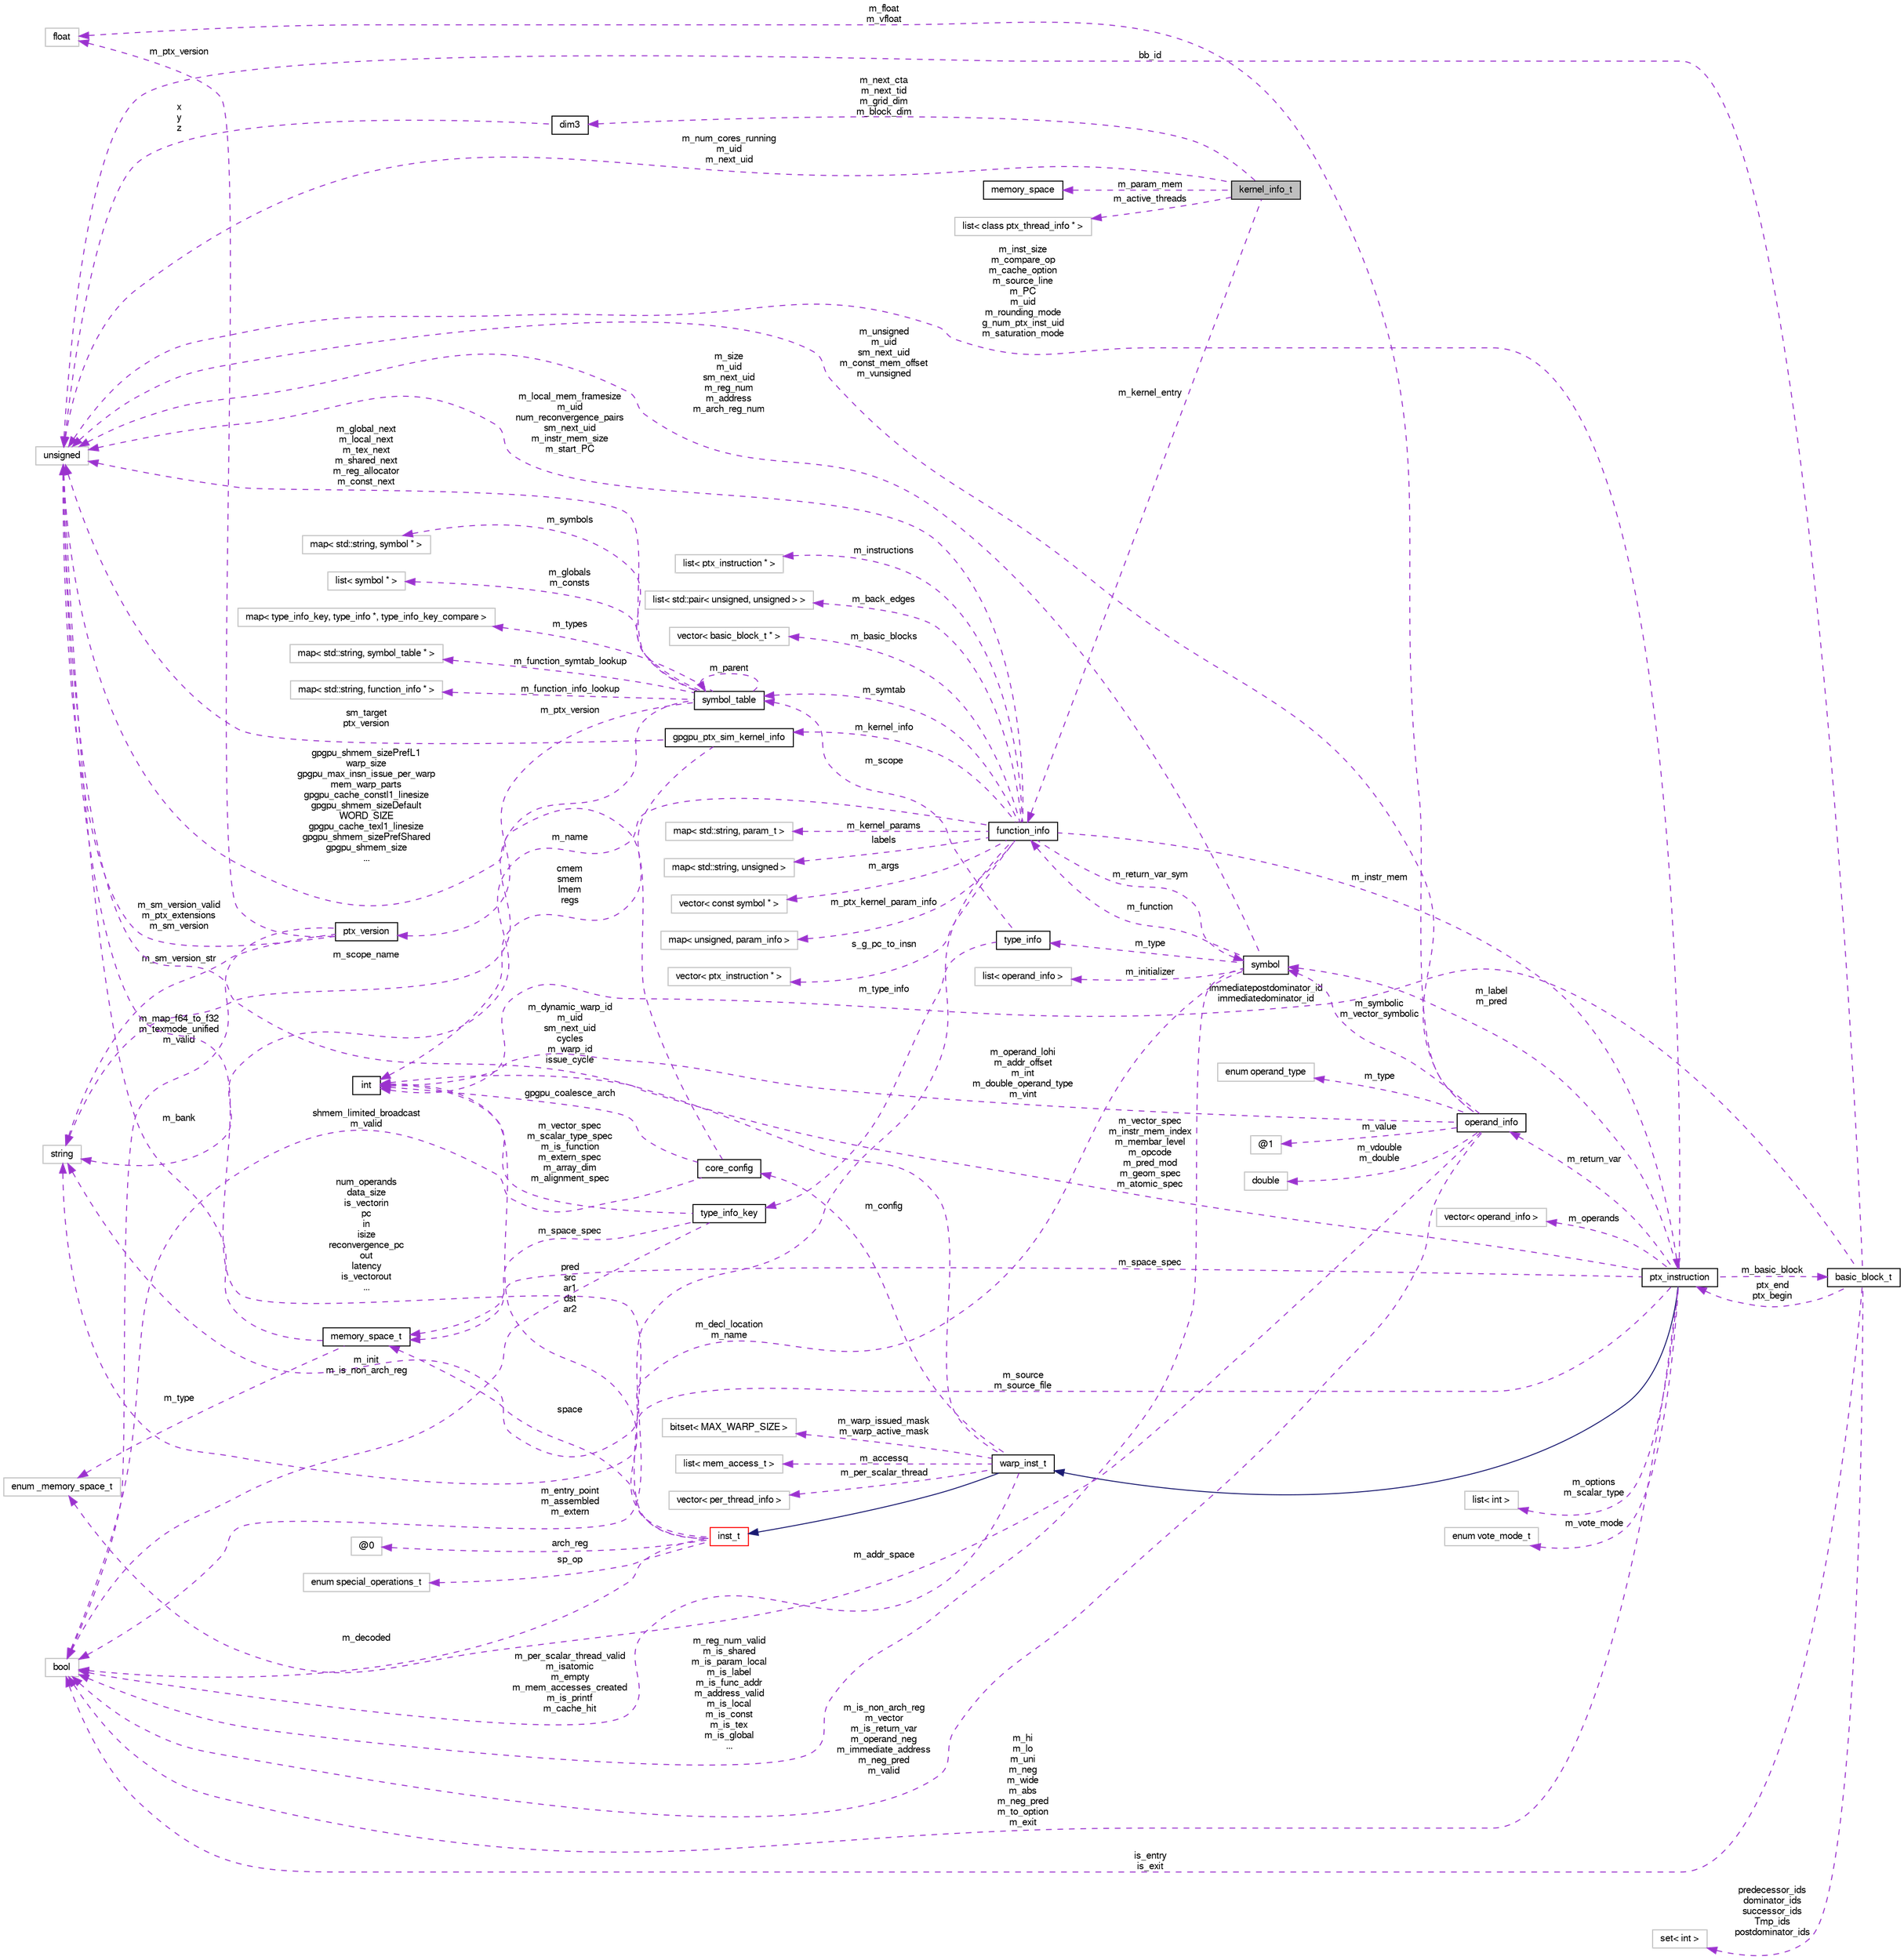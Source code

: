 digraph G
{
  bgcolor="transparent";
  edge [fontname="FreeSans",fontsize="10",labelfontname="FreeSans",labelfontsize="10"];
  node [fontname="FreeSans",fontsize="10",shape=record];
  rankdir=LR;
  Node1 [label="kernel_info_t",height=0.2,width=0.4,color="black", fillcolor="grey75", style="filled" fontcolor="black"];
  Node2 -> Node1 [dir=back,color="darkorchid3",fontsize="10",style="dashed",label="m_active_threads",fontname="FreeSans"];
  Node2 [label="list\< class ptx_thread_info * \>",height=0.2,width=0.4,color="grey75"];
  Node3 -> Node1 [dir=back,color="darkorchid3",fontsize="10",style="dashed",label="m_kernel_entry",fontname="FreeSans"];
  Node3 [label="function_info",height=0.2,width=0.4,color="black",URL="$classfunction__info.html"];
  Node4 -> Node3 [dir=back,color="darkorchid3",fontsize="10",style="dashed",label="m_symtab",fontname="FreeSans"];
  Node4 [label="symbol_table",height=0.2,width=0.4,color="black",URL="$classsymbol__table.html"];
  Node5 -> Node4 [dir=back,color="darkorchid3",fontsize="10",style="dashed",label="m_symbols",fontname="FreeSans"];
  Node5 [label="map\< std::string, symbol * \>",height=0.2,width=0.4,color="grey75"];
  Node4 -> Node4 [dir=back,color="darkorchid3",fontsize="10",style="dashed",label="m_parent",fontname="FreeSans"];
  Node6 -> Node4 [dir=back,color="darkorchid3",fontsize="10",style="dashed",label="m_globals\nm_consts",fontname="FreeSans"];
  Node6 [label="list\< symbol * \>",height=0.2,width=0.4,color="grey75"];
  Node7 -> Node4 [dir=back,color="darkorchid3",fontsize="10",style="dashed",label="m_types",fontname="FreeSans"];
  Node7 [label="map\< type_info_key, type_info *, type_info_key_compare \>",height=0.2,width=0.4,color="grey75"];
  Node8 -> Node4 [dir=back,color="darkorchid3",fontsize="10",style="dashed",label="m_ptx_version",fontname="FreeSans"];
  Node8 [label="ptx_version",height=0.2,width=0.4,color="black",URL="$classptx__version.html"];
  Node9 -> Node8 [dir=back,color="darkorchid3",fontsize="10",style="dashed",label="m_ptx_version",fontname="FreeSans"];
  Node9 [label="float",height=0.2,width=0.4,color="grey75"];
  Node10 -> Node8 [dir=back,color="darkorchid3",fontsize="10",style="dashed",label="m_sm_version_str",fontname="FreeSans"];
  Node10 [label="string",height=0.2,width=0.4,color="grey75"];
  Node11 -> Node8 [dir=back,color="darkorchid3",fontsize="10",style="dashed",label="m_map_f64_to_f32\nm_texmode_unified\nm_valid",fontname="FreeSans"];
  Node11 [label="bool",height=0.2,width=0.4,color="grey75"];
  Node12 -> Node8 [dir=back,color="darkorchid3",fontsize="10",style="dashed",label="m_sm_version_valid\nm_ptx_extensions\nm_sm_version",fontname="FreeSans"];
  Node12 [label="unsigned",height=0.2,width=0.4,color="grey75"];
  Node10 -> Node4 [dir=back,color="darkorchid3",fontsize="10",style="dashed",label="m_scope_name",fontname="FreeSans"];
  Node13 -> Node4 [dir=back,color="darkorchid3",fontsize="10",style="dashed",label="m_function_symtab_lookup",fontname="FreeSans"];
  Node13 [label="map\< std::string, symbol_table * \>",height=0.2,width=0.4,color="grey75"];
  Node14 -> Node4 [dir=back,color="darkorchid3",fontsize="10",style="dashed",label="m_function_info_lookup",fontname="FreeSans"];
  Node14 [label="map\< std::string, function_info * \>",height=0.2,width=0.4,color="grey75"];
  Node12 -> Node4 [dir=back,color="darkorchid3",fontsize="10",style="dashed",label="m_global_next\nm_local_next\nm_tex_next\nm_shared_next\nm_reg_allocator\nm_const_next",fontname="FreeSans"];
  Node15 -> Node3 [dir=back,color="darkorchid3",fontsize="10",style="dashed",label="m_kernel_params",fontname="FreeSans"];
  Node15 [label="map\< std::string, param_t \>",height=0.2,width=0.4,color="grey75"];
  Node16 -> Node3 [dir=back,color="darkorchid3",fontsize="10",style="dashed",label="labels",fontname="FreeSans"];
  Node16 [label="map\< std::string, unsigned \>",height=0.2,width=0.4,color="grey75"];
  Node17 -> Node3 [dir=back,color="darkorchid3",fontsize="10",style="dashed",label="m_args",fontname="FreeSans"];
  Node17 [label="vector\< const symbol * \>",height=0.2,width=0.4,color="grey75"];
  Node18 -> Node3 [dir=back,color="darkorchid3",fontsize="10",style="dashed",label="m_ptx_kernel_param_info",fontname="FreeSans"];
  Node18 [label="map\< unsigned, param_info \>",height=0.2,width=0.4,color="grey75"];
  Node19 -> Node3 [dir=back,color="darkorchid3",fontsize="10",style="dashed",label="s_g_pc_to_insn",fontname="FreeSans"];
  Node19 [label="vector\< ptx_instruction * \>",height=0.2,width=0.4,color="grey75"];
  Node20 -> Node3 [dir=back,color="darkorchid3",fontsize="10",style="dashed",label="m_instructions",fontname="FreeSans"];
  Node20 [label="list\< ptx_instruction * \>",height=0.2,width=0.4,color="grey75"];
  Node21 -> Node3 [dir=back,color="darkorchid3",fontsize="10",style="dashed",label="m_instr_mem",fontname="FreeSans"];
  Node21 [label="ptx_instruction",height=0.2,width=0.4,color="black",URL="$classptx__instruction.html"];
  Node22 -> Node21 [dir=back,color="midnightblue",fontsize="10",style="solid",fontname="FreeSans"];
  Node22 [label="warp_inst_t",height=0.2,width=0.4,color="black",URL="$classwarp__inst__t.html"];
  Node23 -> Node22 [dir=back,color="midnightblue",fontsize="10",style="solid",fontname="FreeSans"];
  Node23 [label="inst_t",height=0.2,width=0.4,color="red",URL="$classinst__t.html"];
  Node24 -> Node23 [dir=back,color="darkorchid3",fontsize="10",style="dashed",label="arch_reg",fontname="FreeSans"];
  Node24 [label="@0",height=0.2,width=0.4,color="grey75"];
  Node25 -> Node23 [dir=back,color="darkorchid3",fontsize="10",style="dashed",label="sp_op",fontname="FreeSans"];
  Node25 [label="enum special_operations_t",height=0.2,width=0.4,color="grey75"];
  Node26 -> Node23 [dir=back,color="darkorchid3",fontsize="10",style="dashed",label="space",fontname="FreeSans"];
  Node26 [label="memory_space_t",height=0.2,width=0.4,color="black",URL="$classmemory__space__t.html"];
  Node27 -> Node26 [dir=back,color="darkorchid3",fontsize="10",style="dashed",label="m_type",fontname="FreeSans"];
  Node27 [label="enum _memory_space_t",height=0.2,width=0.4,color="grey75"];
  Node12 -> Node26 [dir=back,color="darkorchid3",fontsize="10",style="dashed",label="m_bank",fontname="FreeSans"];
  Node28 -> Node23 [dir=back,color="darkorchid3",fontsize="10",style="dashed",label="pred\nsrc\nar1\ndst\nar2",fontname="FreeSans"];
  Node28 [label="int",height=0.2,width=0.4,color="black",URL="$classint.html"];
  Node11 -> Node23 [dir=back,color="darkorchid3",fontsize="10",style="dashed",label="m_decoded",fontname="FreeSans"];
  Node12 -> Node23 [dir=back,color="darkorchid3",fontsize="10",style="dashed",label="num_operands\ndata_size\nis_vectorin\npc\nin\nisize\nreconvergence_pc\nout\nlatency\nis_vectorout\n...",fontname="FreeSans"];
  Node29 -> Node22 [dir=back,color="darkorchid3",fontsize="10",style="dashed",label="m_warp_issued_mask\nm_warp_active_mask",fontname="FreeSans"];
  Node29 [label="bitset\< MAX_WARP_SIZE \>",height=0.2,width=0.4,color="grey75"];
  Node30 -> Node22 [dir=back,color="darkorchid3",fontsize="10",style="dashed",label="m_accessq",fontname="FreeSans"];
  Node30 [label="list\< mem_access_t \>",height=0.2,width=0.4,color="grey75"];
  Node31 -> Node22 [dir=back,color="darkorchid3",fontsize="10",style="dashed",label="m_config",fontname="FreeSans"];
  Node31 [label="core_config",height=0.2,width=0.4,color="black",URL="$structcore__config.html"];
  Node28 -> Node31 [dir=back,color="darkorchid3",fontsize="10",style="dashed",label="gpgpu_coalesce_arch",fontname="FreeSans"];
  Node11 -> Node31 [dir=back,color="darkorchid3",fontsize="10",style="dashed",label="shmem_limited_broadcast\nm_valid",fontname="FreeSans"];
  Node12 -> Node31 [dir=back,color="darkorchid3",fontsize="10",style="dashed",label="gpgpu_shmem_sizePrefL1\nwarp_size\ngpgpu_max_insn_issue_per_warp\nmem_warp_parts\ngpgpu_cache_constl1_linesize\ngpgpu_shmem_sizeDefault\nWORD_SIZE\ngpgpu_cache_texl1_linesize\ngpgpu_shmem_sizePrefShared\ngpgpu_shmem_size\n...",fontname="FreeSans"];
  Node11 -> Node22 [dir=back,color="darkorchid3",fontsize="10",style="dashed",label="m_per_scalar_thread_valid\nm_isatomic\nm_empty\nm_mem_accesses_created\nm_is_printf\nm_cache_hit",fontname="FreeSans"];
  Node32 -> Node22 [dir=back,color="darkorchid3",fontsize="10",style="dashed",label="m_per_scalar_thread",fontname="FreeSans"];
  Node32 [label="vector\< per_thread_info \>",height=0.2,width=0.4,color="grey75"];
  Node12 -> Node22 [dir=back,color="darkorchid3",fontsize="10",style="dashed",label="m_dynamic_warp_id\nm_uid\nsm_next_uid\ncycles\nm_warp_id\nissue_cycle",fontname="FreeSans"];
  Node33 -> Node21 [dir=back,color="darkorchid3",fontsize="10",style="dashed",label="m_basic_block",fontname="FreeSans"];
  Node33 [label="basic_block_t",height=0.2,width=0.4,color="black",URL="$structbasic__block__t.html"];
  Node34 -> Node33 [dir=back,color="darkorchid3",fontsize="10",style="dashed",label="predecessor_ids\ndominator_ids\nsuccessor_ids\nTmp_ids\npostdominator_ids",fontname="FreeSans"];
  Node34 [label="set\< int \>",height=0.2,width=0.4,color="grey75"];
  Node21 -> Node33 [dir=back,color="darkorchid3",fontsize="10",style="dashed",label="ptx_end\nptx_begin",fontname="FreeSans"];
  Node28 -> Node33 [dir=back,color="darkorchid3",fontsize="10",style="dashed",label="immediatepostdominator_id\nimmediatedominator_id",fontname="FreeSans"];
  Node11 -> Node33 [dir=back,color="darkorchid3",fontsize="10",style="dashed",label="is_entry\nis_exit",fontname="FreeSans"];
  Node12 -> Node33 [dir=back,color="darkorchid3",fontsize="10",style="dashed",label="bb_id",fontname="FreeSans"];
  Node35 -> Node21 [dir=back,color="darkorchid3",fontsize="10",style="dashed",label="m_options\nm_scalar_type",fontname="FreeSans"];
  Node35 [label="list\< int \>",height=0.2,width=0.4,color="grey75"];
  Node26 -> Node21 [dir=back,color="darkorchid3",fontsize="10",style="dashed",label="m_space_spec",fontname="FreeSans"];
  Node36 -> Node21 [dir=back,color="darkorchid3",fontsize="10",style="dashed",label="m_vote_mode",fontname="FreeSans"];
  Node36 [label="enum vote_mode_t",height=0.2,width=0.4,color="grey75"];
  Node37 -> Node21 [dir=back,color="darkorchid3",fontsize="10",style="dashed",label="m_return_var",fontname="FreeSans"];
  Node37 [label="operand_info",height=0.2,width=0.4,color="black",URL="$classoperand__info.html"];
  Node38 -> Node37 [dir=back,color="darkorchid3",fontsize="10",style="dashed",label="m_value",fontname="FreeSans"];
  Node38 [label="@1",height=0.2,width=0.4,color="grey75"];
  Node39 -> Node37 [dir=back,color="darkorchid3",fontsize="10",style="dashed",label="m_vdouble\nm_double",fontname="FreeSans"];
  Node39 [label="double",height=0.2,width=0.4,color="grey75"];
  Node9 -> Node37 [dir=back,color="darkorchid3",fontsize="10",style="dashed",label="m_float\nm_vfloat",fontname="FreeSans"];
  Node27 -> Node37 [dir=back,color="darkorchid3",fontsize="10",style="dashed",label="m_addr_space",fontname="FreeSans"];
  Node40 -> Node37 [dir=back,color="darkorchid3",fontsize="10",style="dashed",label="m_symbolic\nm_vector_symbolic",fontname="FreeSans"];
  Node40 [label="symbol",height=0.2,width=0.4,color="black",URL="$classsymbol.html"];
  Node41 -> Node40 [dir=back,color="darkorchid3",fontsize="10",style="dashed",label="m_type",fontname="FreeSans"];
  Node41 [label="type_info",height=0.2,width=0.4,color="black",URL="$classtype__info.html"];
  Node4 -> Node41 [dir=back,color="darkorchid3",fontsize="10",style="dashed",label="m_scope",fontname="FreeSans"];
  Node42 -> Node41 [dir=back,color="darkorchid3",fontsize="10",style="dashed",label="m_type_info",fontname="FreeSans"];
  Node42 [label="type_info_key",height=0.2,width=0.4,color="black",URL="$classtype__info__key.html"];
  Node26 -> Node42 [dir=back,color="darkorchid3",fontsize="10",style="dashed",label="m_space_spec",fontname="FreeSans"];
  Node28 -> Node42 [dir=back,color="darkorchid3",fontsize="10",style="dashed",label="m_vector_spec\nm_scalar_type_spec\nm_is_function\nm_extern_spec\nm_array_dim\nm_alignment_spec",fontname="FreeSans"];
  Node11 -> Node42 [dir=back,color="darkorchid3",fontsize="10",style="dashed",label="m_init\nm_is_non_arch_reg",fontname="FreeSans"];
  Node11 -> Node40 [dir=back,color="darkorchid3",fontsize="10",style="dashed",label="m_reg_num_valid\nm_is_shared\nm_is_param_local\nm_is_label\nm_is_func_addr\nm_address_valid\nm_is_local\nm_is_const\nm_is_tex\nm_is_global\n...",fontname="FreeSans"];
  Node10 -> Node40 [dir=back,color="darkorchid3",fontsize="10",style="dashed",label="m_decl_location\nm_name",fontname="FreeSans"];
  Node3 -> Node40 [dir=back,color="darkorchid3",fontsize="10",style="dashed",label="m_function",fontname="FreeSans"];
  Node43 -> Node40 [dir=back,color="darkorchid3",fontsize="10",style="dashed",label="m_initializer",fontname="FreeSans"];
  Node43 [label="list\< operand_info \>",height=0.2,width=0.4,color="grey75"];
  Node12 -> Node40 [dir=back,color="darkorchid3",fontsize="10",style="dashed",label="m_size\nm_uid\nsm_next_uid\nm_reg_num\nm_address\nm_arch_reg_num",fontname="FreeSans"];
  Node28 -> Node37 [dir=back,color="darkorchid3",fontsize="10",style="dashed",label="m_operand_lohi\nm_addr_offset\nm_int\nm_double_operand_type\nm_vint",fontname="FreeSans"];
  Node11 -> Node37 [dir=back,color="darkorchid3",fontsize="10",style="dashed",label="m_is_non_arch_reg\nm_vector\nm_is_return_var\nm_operand_neg\nm_immediate_address\nm_neg_pred\nm_valid",fontname="FreeSans"];
  Node44 -> Node37 [dir=back,color="darkorchid3",fontsize="10",style="dashed",label="m_type",fontname="FreeSans"];
  Node44 [label="enum operand_type",height=0.2,width=0.4,color="grey75"];
  Node12 -> Node37 [dir=back,color="darkorchid3",fontsize="10",style="dashed",label="m_unsigned\nm_uid\nsm_next_uid\nm_const_mem_offset\nm_vunsigned",fontname="FreeSans"];
  Node28 -> Node21 [dir=back,color="darkorchid3",fontsize="10",style="dashed",label="m_vector_spec\nm_instr_mem_index\nm_membar_level\nm_opcode\nm_pred_mod\nm_geom_spec\nm_atomic_spec",fontname="FreeSans"];
  Node40 -> Node21 [dir=back,color="darkorchid3",fontsize="10",style="dashed",label="m_label\nm_pred",fontname="FreeSans"];
  Node11 -> Node21 [dir=back,color="darkorchid3",fontsize="10",style="dashed",label="m_hi\nm_lo\nm_uni\nm_neg\nm_wide\nm_abs\nm_neg_pred\nm_to_option\nm_exit",fontname="FreeSans"];
  Node10 -> Node21 [dir=back,color="darkorchid3",fontsize="10",style="dashed",label="m_source\nm_source_file",fontname="FreeSans"];
  Node12 -> Node21 [dir=back,color="darkorchid3",fontsize="10",style="dashed",label="m_inst_size\nm_compare_op\nm_cache_option\nm_source_line\nm_PC\nm_uid\nm_rounding_mode\ng_num_ptx_inst_uid\nm_saturation_mode",fontname="FreeSans"];
  Node45 -> Node21 [dir=back,color="darkorchid3",fontsize="10",style="dashed",label="m_operands",fontname="FreeSans"];
  Node45 [label="vector\< operand_info \>",height=0.2,width=0.4,color="grey75"];
  Node40 -> Node3 [dir=back,color="darkorchid3",fontsize="10",style="dashed",label="m_return_var_sym",fontname="FreeSans"];
  Node10 -> Node3 [dir=back,color="darkorchid3",fontsize="10",style="dashed",label="m_name",fontname="FreeSans"];
  Node11 -> Node3 [dir=back,color="darkorchid3",fontsize="10",style="dashed",label="m_entry_point\nm_assembled\nm_extern",fontname="FreeSans"];
  Node46 -> Node3 [dir=back,color="darkorchid3",fontsize="10",style="dashed",label="m_kernel_info",fontname="FreeSans"];
  Node46 [label="gpgpu_ptx_sim_kernel_info",height=0.2,width=0.4,color="black",URL="$structgpgpu__ptx__sim__kernel__info.html"];
  Node28 -> Node46 [dir=back,color="darkorchid3",fontsize="10",style="dashed",label="cmem\nsmem\nlmem\nregs",fontname="FreeSans"];
  Node12 -> Node46 [dir=back,color="darkorchid3",fontsize="10",style="dashed",label="sm_target\nptx_version",fontname="FreeSans"];
  Node47 -> Node3 [dir=back,color="darkorchid3",fontsize="10",style="dashed",label="m_back_edges",fontname="FreeSans"];
  Node47 [label="list\< std::pair\< unsigned, unsigned \> \>",height=0.2,width=0.4,color="grey75"];
  Node12 -> Node3 [dir=back,color="darkorchid3",fontsize="10",style="dashed",label="m_local_mem_framesize\nm_uid\nnum_reconvergence_pairs\nsm_next_uid\nm_instr_mem_size\nm_start_PC",fontname="FreeSans"];
  Node48 -> Node3 [dir=back,color="darkorchid3",fontsize="10",style="dashed",label="m_basic_blocks",fontname="FreeSans"];
  Node48 [label="vector\< basic_block_t * \>",height=0.2,width=0.4,color="grey75"];
  Node12 -> Node1 [dir=back,color="darkorchid3",fontsize="10",style="dashed",label="m_num_cores_running\nm_uid\nm_next_uid",fontname="FreeSans"];
  Node49 -> Node1 [dir=back,color="darkorchid3",fontsize="10",style="dashed",label="m_param_mem",fontname="FreeSans"];
  Node49 [label="memory_space",height=0.2,width=0.4,color="black",URL="$classmemory__space.html"];
  Node50 -> Node1 [dir=back,color="darkorchid3",fontsize="10",style="dashed",label="m_next_cta\nm_next_tid\nm_grid_dim\nm_block_dim",fontname="FreeSans"];
  Node50 [label="dim3",height=0.2,width=0.4,color="black",URL="$structdim3.html"];
  Node12 -> Node50 [dir=back,color="darkorchid3",fontsize="10",style="dashed",label="x\ny\nz",fontname="FreeSans"];
}
